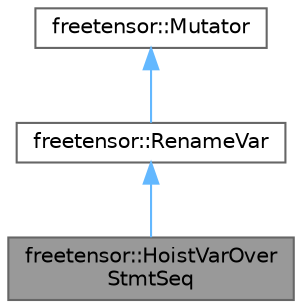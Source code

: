 digraph "freetensor::HoistVarOverStmtSeq"
{
 // LATEX_PDF_SIZE
  bgcolor="transparent";
  edge [fontname=Helvetica,fontsize=10,labelfontname=Helvetica,labelfontsize=10];
  node [fontname=Helvetica,fontsize=10,shape=box,height=0.2,width=0.4];
  Node1 [label="freetensor::HoistVarOver\lStmtSeq",height=0.2,width=0.4,color="gray40", fillcolor="grey60", style="filled", fontcolor="black",tooltip=" "];
  Node2 -> Node1 [dir="back",color="steelblue1",style="solid"];
  Node2 [label="freetensor::RenameVar",height=0.2,width=0.4,color="gray40", fillcolor="white", style="filled",URL="$classfreetensor_1_1RenameVar.html",tooltip=" "];
  Node3 -> Node2 [dir="back",color="steelblue1",style="solid"];
  Node3 [label="freetensor::Mutator",height=0.2,width=0.4,color="gray40", fillcolor="white", style="filled",URL="$classfreetensor_1_1Mutator.html",tooltip=" "];
}

